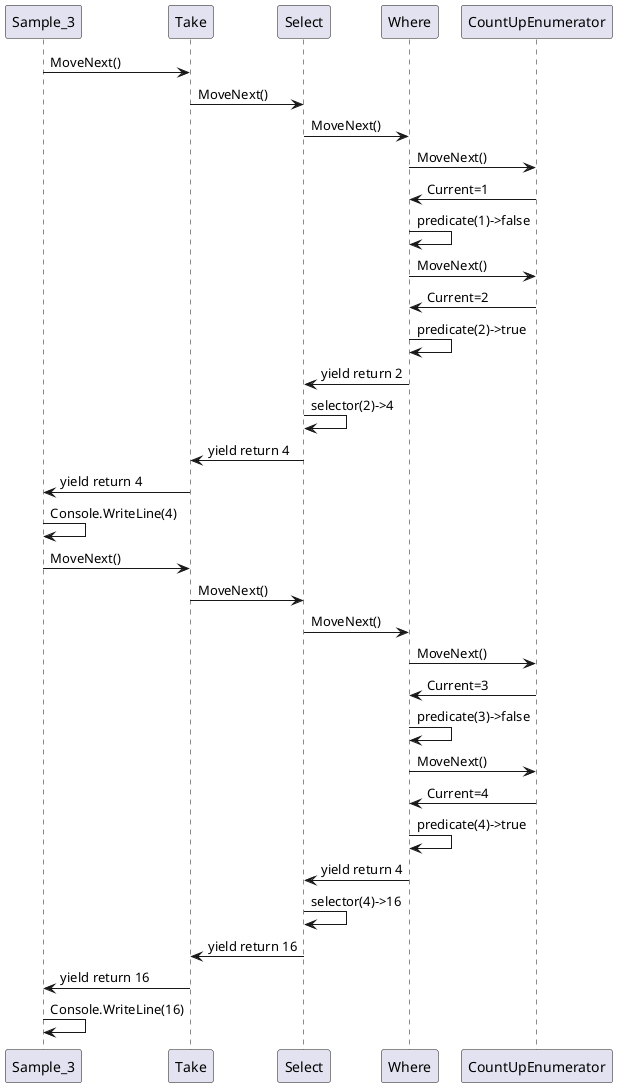 @startuml
Sample_3 -> Take:MoveNext()
Take -> Select:MoveNext()
Select -> Where:MoveNext()
Where -> CountUpEnumerator:MoveNext()
Where <- CountUpEnumerator:Current=1
Where -> Where: predicate(1)->false
Where -> CountUpEnumerator:MoveNext()
Where <- CountUpEnumerator:Current=2
Where -> Where: predicate(2)->true
Select <- Where:yield return 2
Select -> Select: selector(2)->4
Take <- Select: yield return 4
Sample_3 <- Take: yield return 4
Sample_3 -> Sample_3: Console.WriteLine(4)
Sample_3 -> Take:MoveNext()
Take -> Select:MoveNext()
Select -> Where:MoveNext()
Where -> CountUpEnumerator:MoveNext()
Where <- CountUpEnumerator:Current=3
Where -> Where: predicate(3)->false
Where -> CountUpEnumerator:MoveNext()
Where <- CountUpEnumerator:Current=4
Where -> Where: predicate(4)->true
Select <- Where:yield return 4
Select -> Select: selector(4)->16
Take <- Select: yield return 16
Sample_3 <- Take: yield return 16
Sample_3 -> Sample_3: Console.WriteLine(16)

@enduml